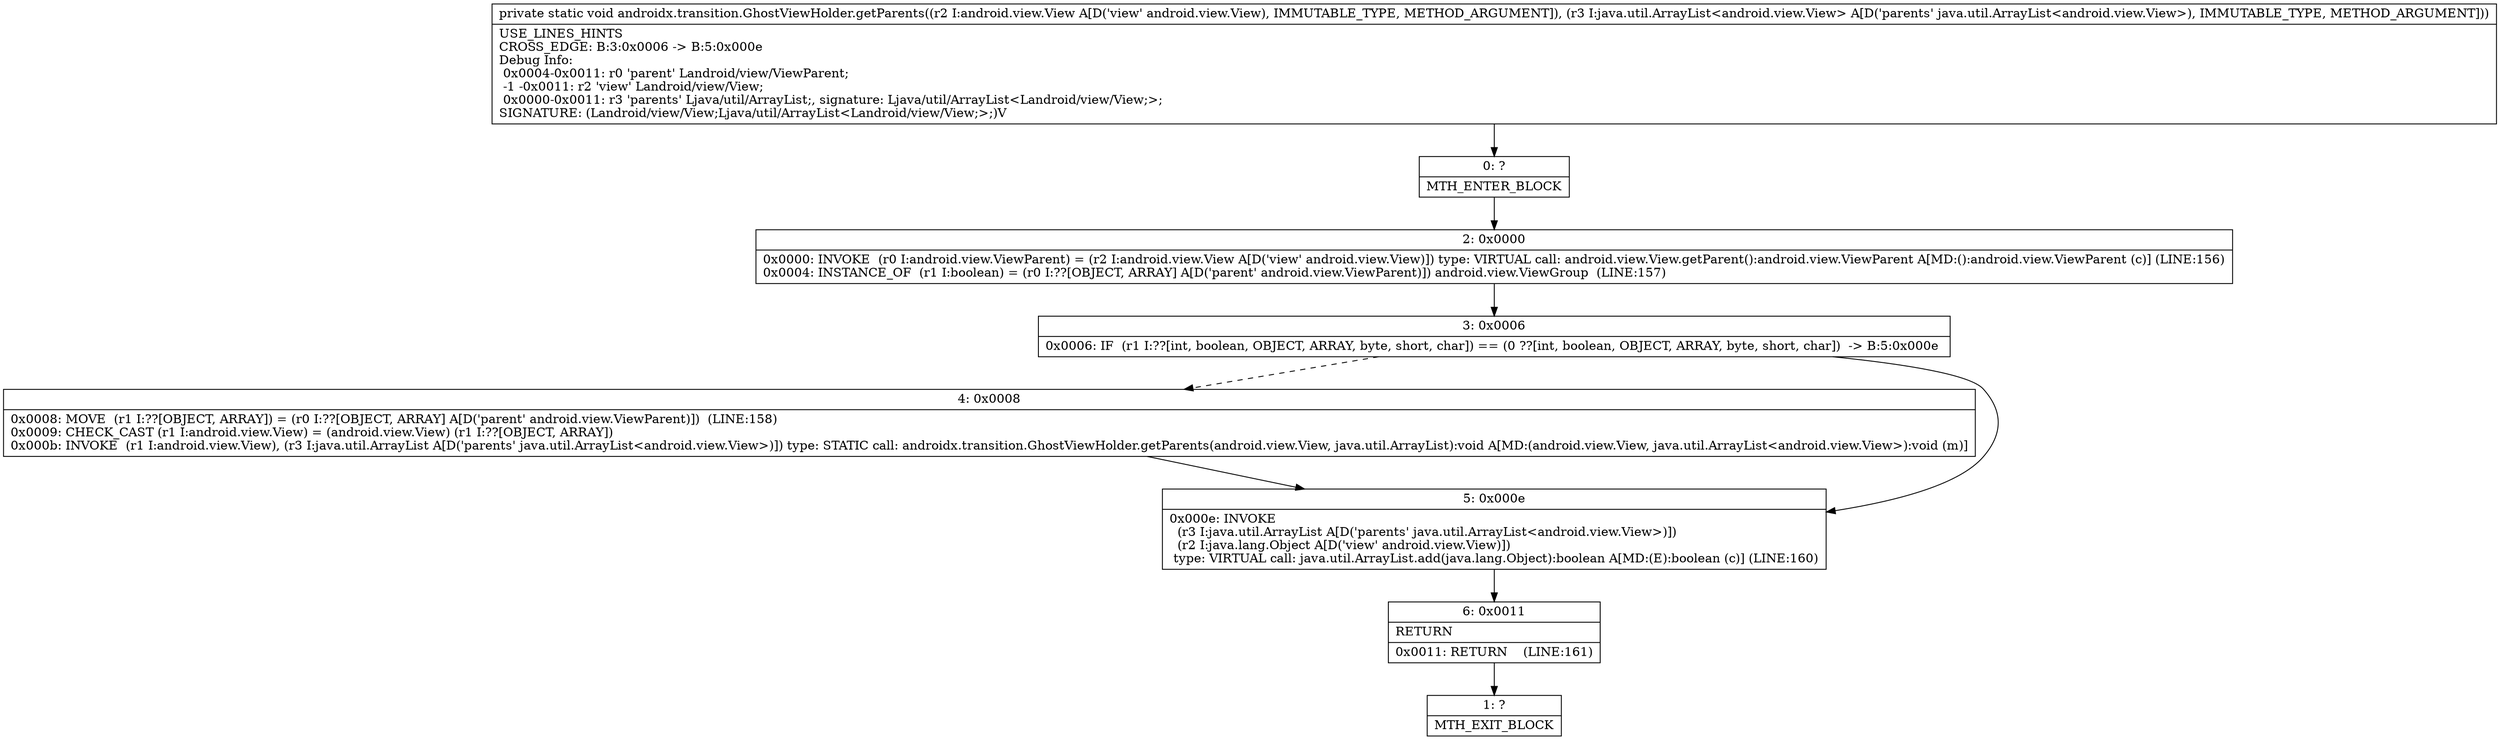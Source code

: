 digraph "CFG forandroidx.transition.GhostViewHolder.getParents(Landroid\/view\/View;Ljava\/util\/ArrayList;)V" {
Node_0 [shape=record,label="{0\:\ ?|MTH_ENTER_BLOCK\l}"];
Node_2 [shape=record,label="{2\:\ 0x0000|0x0000: INVOKE  (r0 I:android.view.ViewParent) = (r2 I:android.view.View A[D('view' android.view.View)]) type: VIRTUAL call: android.view.View.getParent():android.view.ViewParent A[MD:():android.view.ViewParent (c)] (LINE:156)\l0x0004: INSTANCE_OF  (r1 I:boolean) = (r0 I:??[OBJECT, ARRAY] A[D('parent' android.view.ViewParent)]) android.view.ViewGroup  (LINE:157)\l}"];
Node_3 [shape=record,label="{3\:\ 0x0006|0x0006: IF  (r1 I:??[int, boolean, OBJECT, ARRAY, byte, short, char]) == (0 ??[int, boolean, OBJECT, ARRAY, byte, short, char])  \-\> B:5:0x000e \l}"];
Node_4 [shape=record,label="{4\:\ 0x0008|0x0008: MOVE  (r1 I:??[OBJECT, ARRAY]) = (r0 I:??[OBJECT, ARRAY] A[D('parent' android.view.ViewParent)])  (LINE:158)\l0x0009: CHECK_CAST (r1 I:android.view.View) = (android.view.View) (r1 I:??[OBJECT, ARRAY]) \l0x000b: INVOKE  (r1 I:android.view.View), (r3 I:java.util.ArrayList A[D('parents' java.util.ArrayList\<android.view.View\>)]) type: STATIC call: androidx.transition.GhostViewHolder.getParents(android.view.View, java.util.ArrayList):void A[MD:(android.view.View, java.util.ArrayList\<android.view.View\>):void (m)]\l}"];
Node_5 [shape=record,label="{5\:\ 0x000e|0x000e: INVOKE  \l  (r3 I:java.util.ArrayList A[D('parents' java.util.ArrayList\<android.view.View\>)])\l  (r2 I:java.lang.Object A[D('view' android.view.View)])\l type: VIRTUAL call: java.util.ArrayList.add(java.lang.Object):boolean A[MD:(E):boolean (c)] (LINE:160)\l}"];
Node_6 [shape=record,label="{6\:\ 0x0011|RETURN\l|0x0011: RETURN    (LINE:161)\l}"];
Node_1 [shape=record,label="{1\:\ ?|MTH_EXIT_BLOCK\l}"];
MethodNode[shape=record,label="{private static void androidx.transition.GhostViewHolder.getParents((r2 I:android.view.View A[D('view' android.view.View), IMMUTABLE_TYPE, METHOD_ARGUMENT]), (r3 I:java.util.ArrayList\<android.view.View\> A[D('parents' java.util.ArrayList\<android.view.View\>), IMMUTABLE_TYPE, METHOD_ARGUMENT]))  | USE_LINES_HINTS\lCROSS_EDGE: B:3:0x0006 \-\> B:5:0x000e\lDebug Info:\l  0x0004\-0x0011: r0 'parent' Landroid\/view\/ViewParent;\l  \-1 \-0x0011: r2 'view' Landroid\/view\/View;\l  0x0000\-0x0011: r3 'parents' Ljava\/util\/ArrayList;, signature: Ljava\/util\/ArrayList\<Landroid\/view\/View;\>;\lSIGNATURE: (Landroid\/view\/View;Ljava\/util\/ArrayList\<Landroid\/view\/View;\>;)V\l}"];
MethodNode -> Node_0;Node_0 -> Node_2;
Node_2 -> Node_3;
Node_3 -> Node_4[style=dashed];
Node_3 -> Node_5;
Node_4 -> Node_5;
Node_5 -> Node_6;
Node_6 -> Node_1;
}

